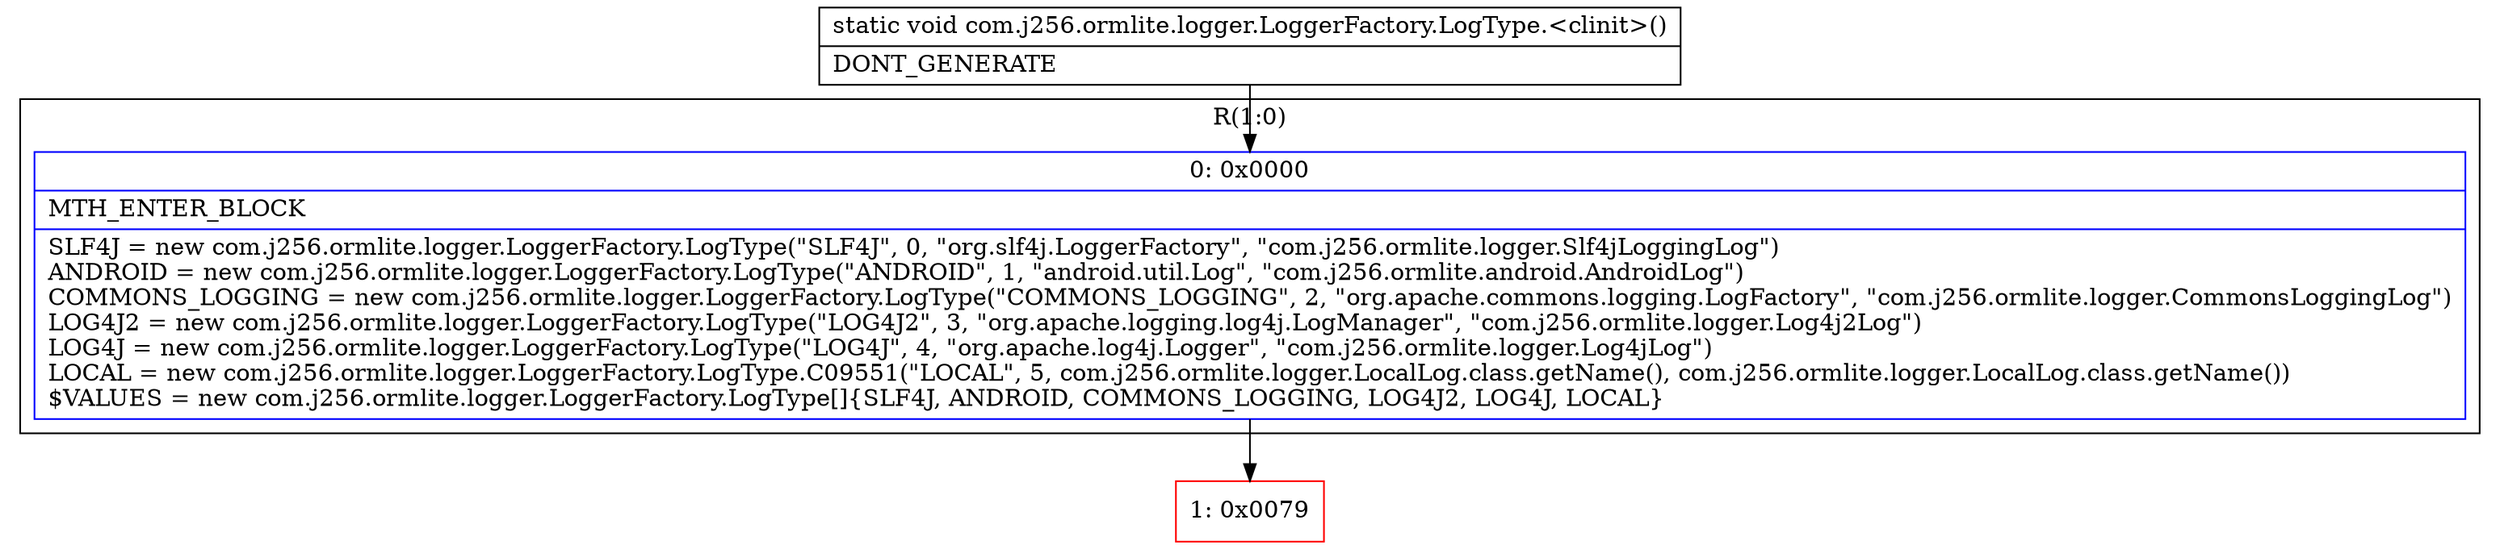 digraph "CFG forcom.j256.ormlite.logger.LoggerFactory.LogType.\<clinit\>()V" {
subgraph cluster_Region_556010480 {
label = "R(1:0)";
node [shape=record,color=blue];
Node_0 [shape=record,label="{0\:\ 0x0000|MTH_ENTER_BLOCK\l|SLF4J = new com.j256.ormlite.logger.LoggerFactory.LogType(\"SLF4J\", 0, \"org.slf4j.LoggerFactory\", \"com.j256.ormlite.logger.Slf4jLoggingLog\")\lANDROID = new com.j256.ormlite.logger.LoggerFactory.LogType(\"ANDROID\", 1, \"android.util.Log\", \"com.j256.ormlite.android.AndroidLog\")\lCOMMONS_LOGGING = new com.j256.ormlite.logger.LoggerFactory.LogType(\"COMMONS_LOGGING\", 2, \"org.apache.commons.logging.LogFactory\", \"com.j256.ormlite.logger.CommonsLoggingLog\")\lLOG4J2 = new com.j256.ormlite.logger.LoggerFactory.LogType(\"LOG4J2\", 3, \"org.apache.logging.log4j.LogManager\", \"com.j256.ormlite.logger.Log4j2Log\")\lLOG4J = new com.j256.ormlite.logger.LoggerFactory.LogType(\"LOG4J\", 4, \"org.apache.log4j.Logger\", \"com.j256.ormlite.logger.Log4jLog\")\lLOCAL = new com.j256.ormlite.logger.LoggerFactory.LogType.C09551(\"LOCAL\", 5, com.j256.ormlite.logger.LocalLog.class.getName(), com.j256.ormlite.logger.LocalLog.class.getName())\l$VALUES = new com.j256.ormlite.logger.LoggerFactory.LogType[]\{SLF4J, ANDROID, COMMONS_LOGGING, LOG4J2, LOG4J, LOCAL\}\l}"];
}
Node_1 [shape=record,color=red,label="{1\:\ 0x0079}"];
MethodNode[shape=record,label="{static void com.j256.ormlite.logger.LoggerFactory.LogType.\<clinit\>()  | DONT_GENERATE\l}"];
MethodNode -> Node_0;
Node_0 -> Node_1;
}

